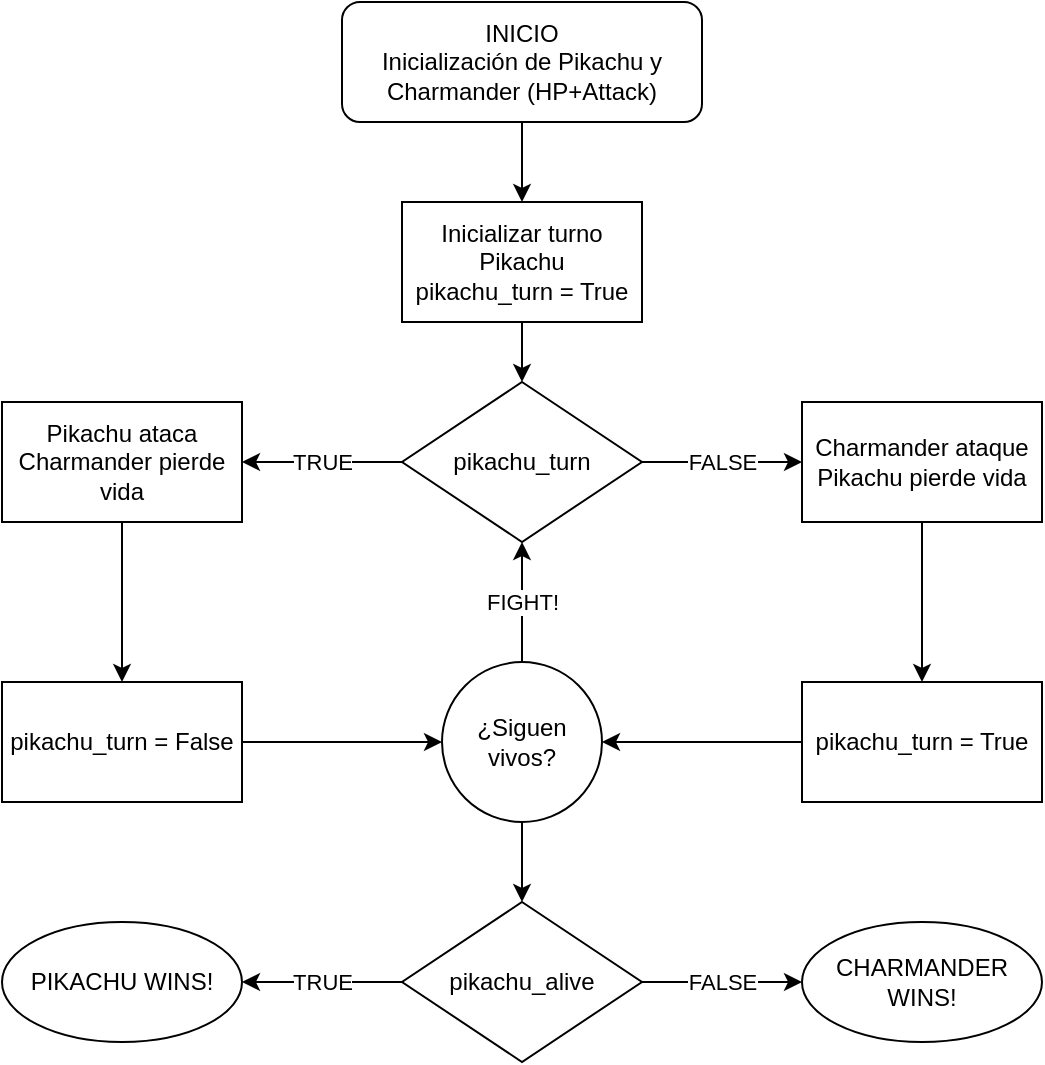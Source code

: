 <mxfile version="14.6.13" type="device"><diagram id="3Nu7uUoGEW674tYVzhyy" name="Page-1"><mxGraphModel dx="1422" dy="705" grid="1" gridSize="10" guides="1" tooltips="1" connect="1" arrows="1" fold="1" page="1" pageScale="1" pageWidth="827" pageHeight="1169" math="0" shadow="0"><root><mxCell id="0"/><mxCell id="1" parent="0"/><mxCell id="vMEqbLBRZxYKdN9Lkzp9-9" style="edgeStyle=orthogonalEdgeStyle;rounded=0;orthogonalLoop=1;jettySize=auto;html=1;entryX=0.5;entryY=0;entryDx=0;entryDy=0;" edge="1" parent="1" source="vMEqbLBRZxYKdN9Lkzp9-1" target="vMEqbLBRZxYKdN9Lkzp9-2"><mxGeometry relative="1" as="geometry"/></mxCell><mxCell id="vMEqbLBRZxYKdN9Lkzp9-1" value="INICIO&lt;br&gt;Inicialización de Pikachu y Charmander (HP+Attack)" style="rounded=1;whiteSpace=wrap;html=1;" vertex="1" parent="1"><mxGeometry x="330" y="40" width="180" height="60" as="geometry"/></mxCell><mxCell id="vMEqbLBRZxYKdN9Lkzp9-8" style="edgeStyle=orthogonalEdgeStyle;rounded=0;orthogonalLoop=1;jettySize=auto;html=1;entryX=0.5;entryY=0;entryDx=0;entryDy=0;" edge="1" parent="1" source="vMEqbLBRZxYKdN9Lkzp9-2" target="vMEqbLBRZxYKdN9Lkzp9-3"><mxGeometry relative="1" as="geometry"/></mxCell><mxCell id="vMEqbLBRZxYKdN9Lkzp9-2" value="Inicializar turno Pikachu&lt;br&gt;pikachu_turn = True" style="rounded=0;whiteSpace=wrap;html=1;" vertex="1" parent="1"><mxGeometry x="360" y="140" width="120" height="60" as="geometry"/></mxCell><mxCell id="vMEqbLBRZxYKdN9Lkzp9-5" value="TRUE" style="edgeStyle=orthogonalEdgeStyle;rounded=0;orthogonalLoop=1;jettySize=auto;html=1;" edge="1" parent="1" source="vMEqbLBRZxYKdN9Lkzp9-3" target="vMEqbLBRZxYKdN9Lkzp9-4"><mxGeometry relative="1" as="geometry"/></mxCell><mxCell id="vMEqbLBRZxYKdN9Lkzp9-7" value="FALSE" style="edgeStyle=orthogonalEdgeStyle;rounded=0;orthogonalLoop=1;jettySize=auto;html=1;" edge="1" parent="1" source="vMEqbLBRZxYKdN9Lkzp9-3" target="vMEqbLBRZxYKdN9Lkzp9-6"><mxGeometry relative="1" as="geometry"/></mxCell><mxCell id="vMEqbLBRZxYKdN9Lkzp9-3" value="pikachu_turn" style="rhombus;whiteSpace=wrap;html=1;" vertex="1" parent="1"><mxGeometry x="360" y="230" width="120" height="80" as="geometry"/></mxCell><mxCell id="vMEqbLBRZxYKdN9Lkzp9-11" value="" style="edgeStyle=orthogonalEdgeStyle;rounded=0;orthogonalLoop=1;jettySize=auto;html=1;" edge="1" parent="1" source="vMEqbLBRZxYKdN9Lkzp9-4" target="vMEqbLBRZxYKdN9Lkzp9-10"><mxGeometry relative="1" as="geometry"/></mxCell><mxCell id="vMEqbLBRZxYKdN9Lkzp9-4" value="Pikachu ataca&lt;br&gt;Charmander pierde vida" style="whiteSpace=wrap;html=1;" vertex="1" parent="1"><mxGeometry x="160" y="240" width="120" height="60" as="geometry"/></mxCell><mxCell id="vMEqbLBRZxYKdN9Lkzp9-13" value="" style="edgeStyle=orthogonalEdgeStyle;rounded=0;orthogonalLoop=1;jettySize=auto;html=1;" edge="1" parent="1" source="vMEqbLBRZxYKdN9Lkzp9-6" target="vMEqbLBRZxYKdN9Lkzp9-12"><mxGeometry relative="1" as="geometry"/></mxCell><mxCell id="vMEqbLBRZxYKdN9Lkzp9-6" value="Charmander ataque&lt;br&gt;Pikachu pierde vida" style="whiteSpace=wrap;html=1;" vertex="1" parent="1"><mxGeometry x="560" y="240" width="120" height="60" as="geometry"/></mxCell><mxCell id="vMEqbLBRZxYKdN9Lkzp9-15" style="edgeStyle=orthogonalEdgeStyle;rounded=0;orthogonalLoop=1;jettySize=auto;html=1;entryX=0;entryY=0.5;entryDx=0;entryDy=0;" edge="1" parent="1" source="vMEqbLBRZxYKdN9Lkzp9-10" target="vMEqbLBRZxYKdN9Lkzp9-14"><mxGeometry relative="1" as="geometry"/></mxCell><mxCell id="vMEqbLBRZxYKdN9Lkzp9-10" value="pikachu_turn = False" style="whiteSpace=wrap;html=1;" vertex="1" parent="1"><mxGeometry x="160" y="380" width="120" height="60" as="geometry"/></mxCell><mxCell id="vMEqbLBRZxYKdN9Lkzp9-16" style="edgeStyle=orthogonalEdgeStyle;rounded=0;orthogonalLoop=1;jettySize=auto;html=1;entryX=1;entryY=0.5;entryDx=0;entryDy=0;" edge="1" parent="1" source="vMEqbLBRZxYKdN9Lkzp9-12" target="vMEqbLBRZxYKdN9Lkzp9-14"><mxGeometry relative="1" as="geometry"/></mxCell><mxCell id="vMEqbLBRZxYKdN9Lkzp9-12" value="&lt;span&gt;pikachu_turn = True&lt;/span&gt;" style="whiteSpace=wrap;html=1;" vertex="1" parent="1"><mxGeometry x="560" y="380" width="120" height="60" as="geometry"/></mxCell><mxCell id="vMEqbLBRZxYKdN9Lkzp9-17" value="FIGHT!" style="edgeStyle=orthogonalEdgeStyle;rounded=0;orthogonalLoop=1;jettySize=auto;html=1;" edge="1" parent="1" source="vMEqbLBRZxYKdN9Lkzp9-14" target="vMEqbLBRZxYKdN9Lkzp9-3"><mxGeometry relative="1" as="geometry"/></mxCell><mxCell id="vMEqbLBRZxYKdN9Lkzp9-19" value="" style="edgeStyle=orthogonalEdgeStyle;rounded=0;orthogonalLoop=1;jettySize=auto;html=1;entryX=0.5;entryY=0;entryDx=0;entryDy=0;" edge="1" parent="1" source="vMEqbLBRZxYKdN9Lkzp9-14" target="vMEqbLBRZxYKdN9Lkzp9-20"><mxGeometry relative="1" as="geometry"><mxPoint x="420" y="540" as="targetPoint"/></mxGeometry></mxCell><mxCell id="vMEqbLBRZxYKdN9Lkzp9-14" value="¿Siguen vivos?" style="ellipse;whiteSpace=wrap;html=1;aspect=fixed;" vertex="1" parent="1"><mxGeometry x="380" y="370" width="80" height="80" as="geometry"/></mxCell><mxCell id="vMEqbLBRZxYKdN9Lkzp9-22" value="TRUE" style="edgeStyle=orthogonalEdgeStyle;rounded=0;orthogonalLoop=1;jettySize=auto;html=1;" edge="1" parent="1" source="vMEqbLBRZxYKdN9Lkzp9-20" target="vMEqbLBRZxYKdN9Lkzp9-21"><mxGeometry relative="1" as="geometry"/></mxCell><mxCell id="vMEqbLBRZxYKdN9Lkzp9-24" value="FALSE" style="edgeStyle=orthogonalEdgeStyle;rounded=0;orthogonalLoop=1;jettySize=auto;html=1;" edge="1" parent="1" source="vMEqbLBRZxYKdN9Lkzp9-20" target="vMEqbLBRZxYKdN9Lkzp9-23"><mxGeometry relative="1" as="geometry"/></mxCell><mxCell id="vMEqbLBRZxYKdN9Lkzp9-20" value="pikachu_alive" style="rhombus;whiteSpace=wrap;html=1;" vertex="1" parent="1"><mxGeometry x="360" y="490" width="120" height="80" as="geometry"/></mxCell><mxCell id="vMEqbLBRZxYKdN9Lkzp9-21" value="PIKACHU WINS!" style="ellipse;whiteSpace=wrap;html=1;" vertex="1" parent="1"><mxGeometry x="160" y="500" width="120" height="60" as="geometry"/></mxCell><mxCell id="vMEqbLBRZxYKdN9Lkzp9-23" value="CHARMANDER WINS!" style="ellipse;whiteSpace=wrap;html=1;" vertex="1" parent="1"><mxGeometry x="560" y="500" width="120" height="60" as="geometry"/></mxCell></root></mxGraphModel></diagram></mxfile>